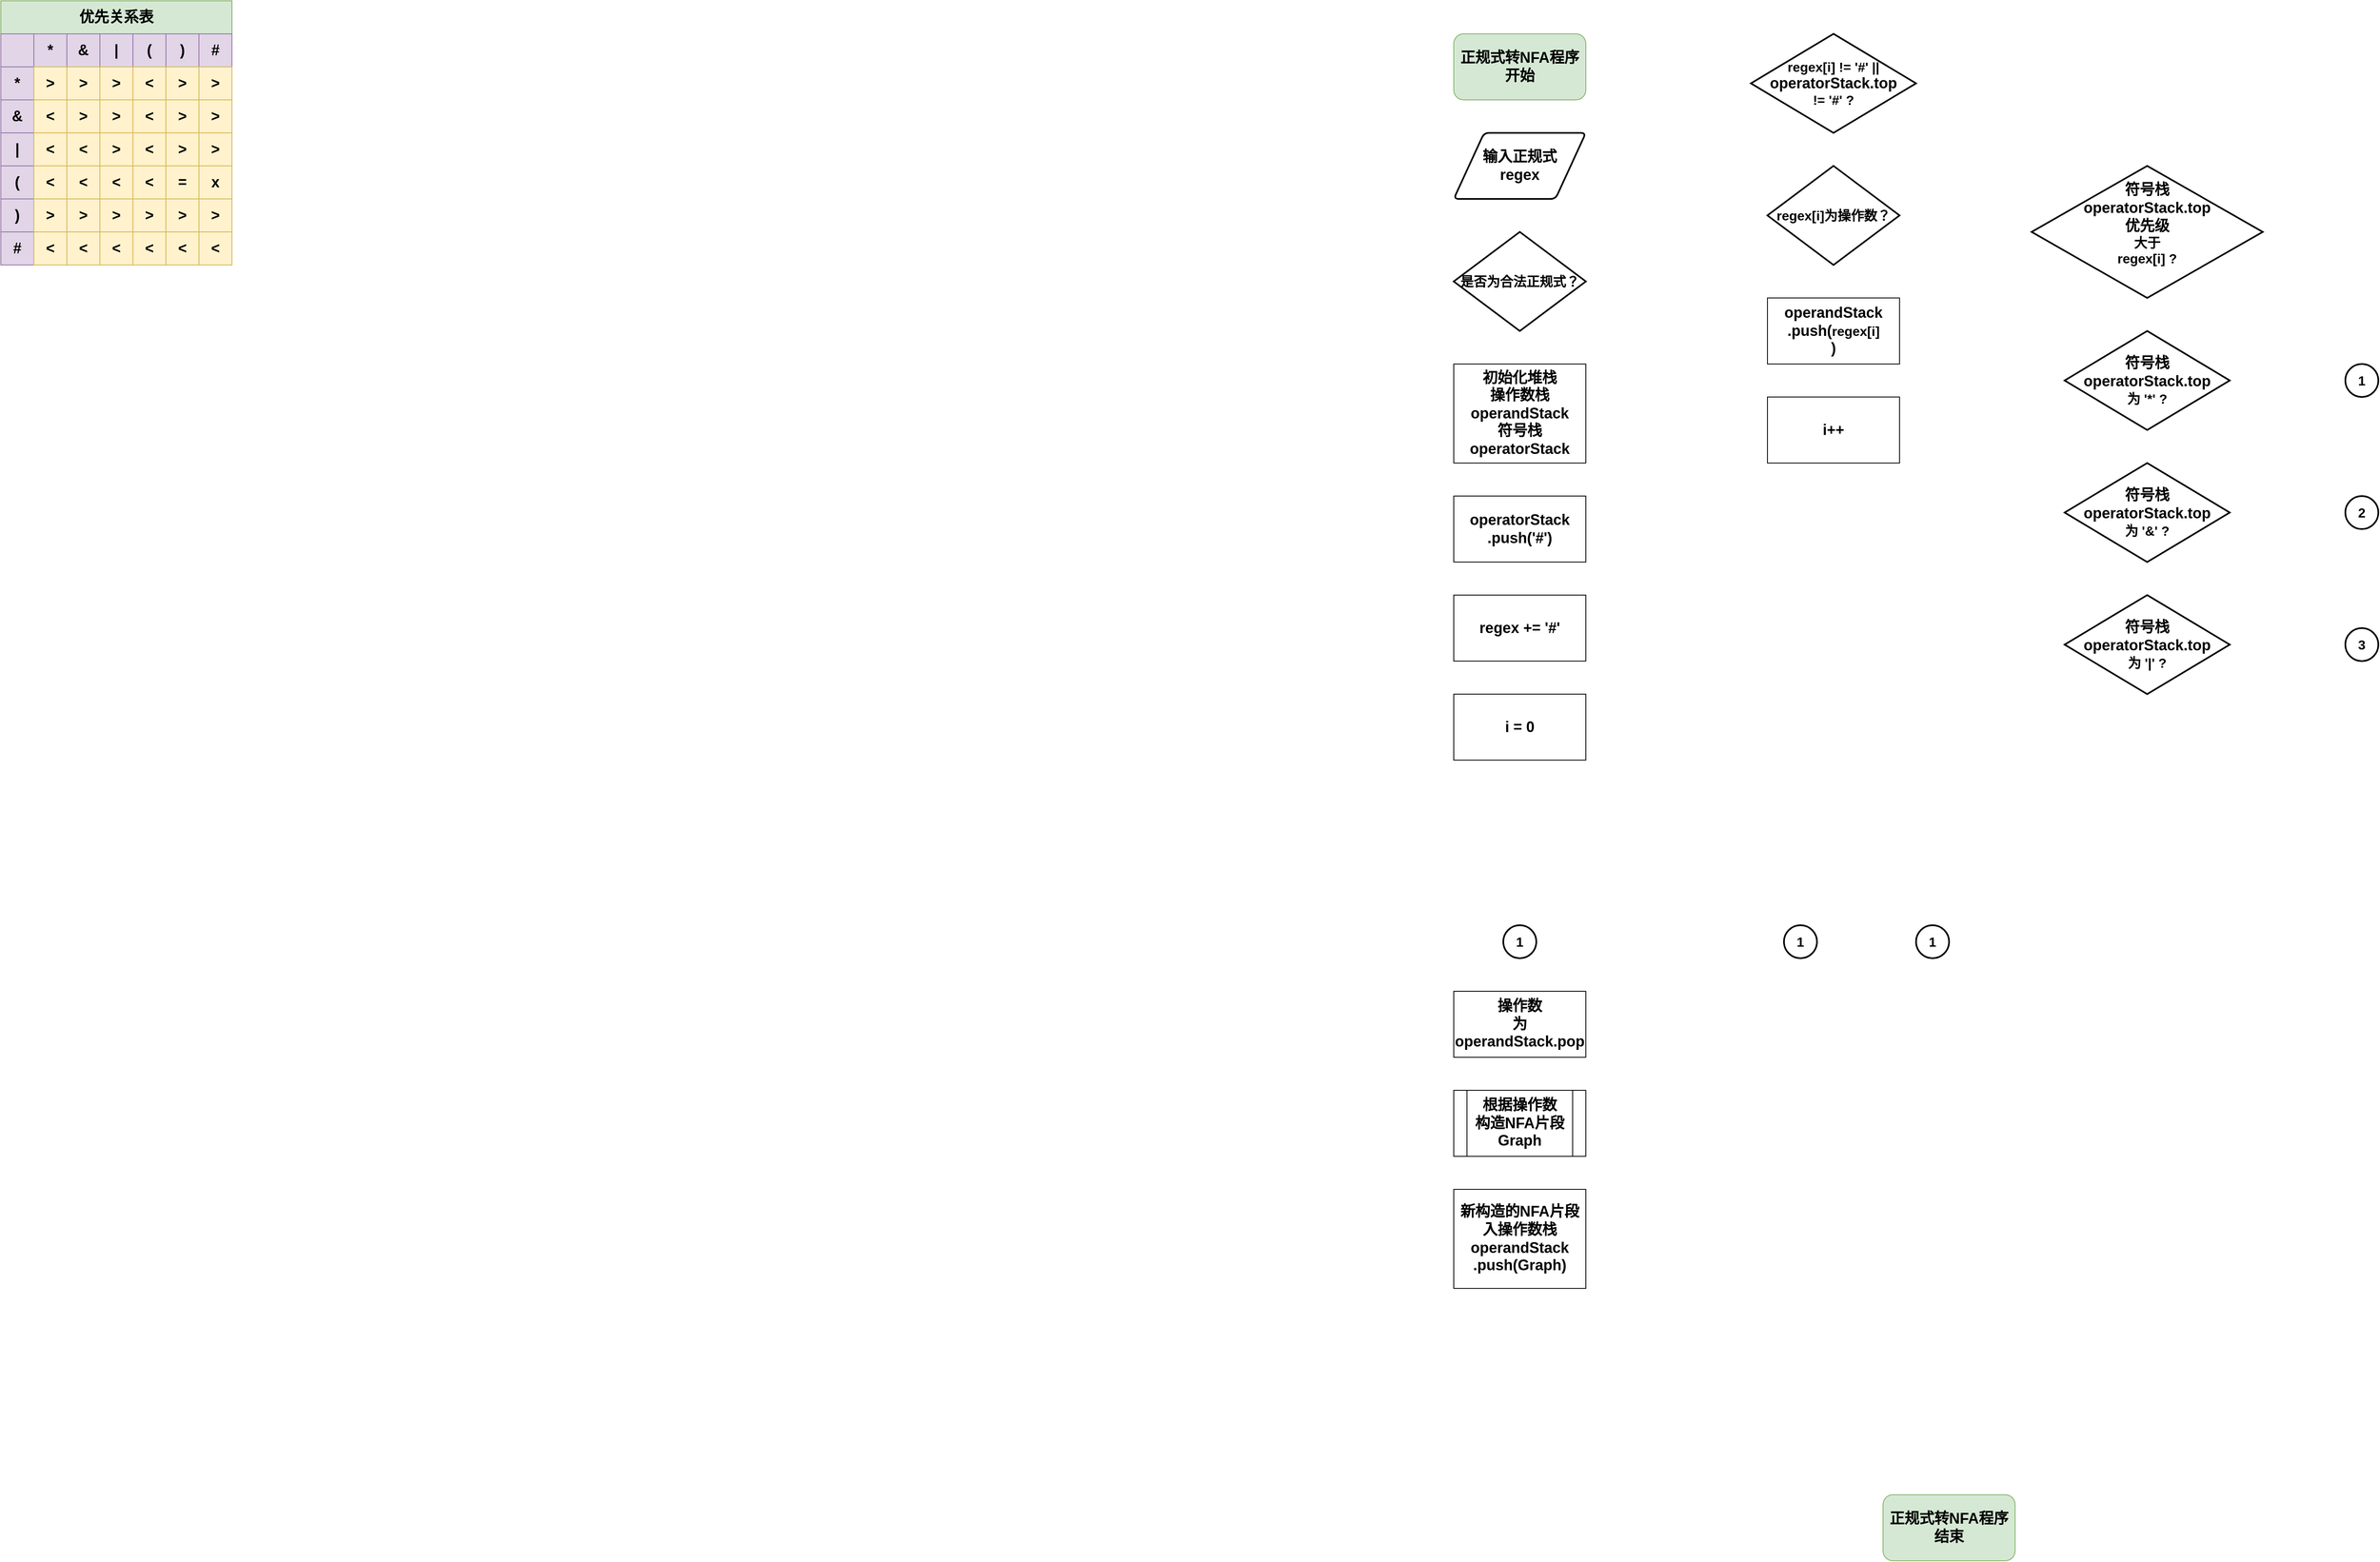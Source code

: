 <mxfile version="14.7.2" type="github">
  <diagram id="JaHIngfFHP9z-0MzOSH1" name="Page-1">
    <mxGraphModel dx="727" dy="893" grid="1" gridSize="10" guides="1" tooltips="1" connect="1" arrows="1" fold="1" page="1" pageScale="1" pageWidth="1654" pageHeight="2336" math="0" shadow="0">
      <root>
        <mxCell id="0" />
        <mxCell id="1" parent="0" />
        <mxCell id="HIaw6c_OQr-V_QlcpzKh-109" value="" style="group" vertex="1" connectable="0" parent="1">
          <mxGeometry width="280" height="320" as="geometry" />
        </mxCell>
        <mxCell id="HIaw6c_OQr-V_QlcpzKh-106" value="&lt;font style=&quot;font-size: 18px&quot;&gt;&lt;b&gt;优先关系表&lt;/b&gt;&lt;/font&gt;" style="rounded=0;whiteSpace=wrap;html=1;fillColor=#d5e8d4;strokeColor=#82b366;" vertex="1" parent="HIaw6c_OQr-V_QlcpzKh-109">
          <mxGeometry width="280" height="40" as="geometry" />
        </mxCell>
        <mxCell id="HIaw6c_OQr-V_QlcpzKh-15" value="" style="rounded=0;whiteSpace=wrap;html=1;fillColor=#e1d5e7;strokeColor=#9673a6;" vertex="1" parent="HIaw6c_OQr-V_QlcpzKh-109">
          <mxGeometry y="40" width="40" height="40" as="geometry" />
        </mxCell>
        <mxCell id="HIaw6c_OQr-V_QlcpzKh-16" value="&lt;font style=&quot;font-size: 18px&quot;&gt;&lt;b&gt;*&lt;/b&gt;&lt;/font&gt;" style="rounded=0;whiteSpace=wrap;html=1;fillColor=#e1d5e7;strokeColor=#9673a6;" vertex="1" parent="HIaw6c_OQr-V_QlcpzKh-109">
          <mxGeometry y="80" width="40" height="40" as="geometry" />
        </mxCell>
        <mxCell id="HIaw6c_OQr-V_QlcpzKh-17" value="&lt;font style=&quot;font-size: 18px&quot;&gt;&lt;b&gt;*&lt;/b&gt;&lt;/font&gt;" style="rounded=0;whiteSpace=wrap;html=1;fillColor=#e1d5e7;strokeColor=#9673a6;" vertex="1" parent="HIaw6c_OQr-V_QlcpzKh-109">
          <mxGeometry x="40" y="40" width="40" height="40" as="geometry" />
        </mxCell>
        <mxCell id="HIaw6c_OQr-V_QlcpzKh-18" value="&lt;font style=&quot;font-size: 18px&quot;&gt;&lt;b&gt;&amp;gt;&lt;/b&gt;&lt;/font&gt;" style="rounded=0;whiteSpace=wrap;html=1;fillColor=#fff2cc;strokeColor=#d6b656;" vertex="1" parent="HIaw6c_OQr-V_QlcpzKh-109">
          <mxGeometry x="40" y="80" width="40" height="40" as="geometry" />
        </mxCell>
        <mxCell id="HIaw6c_OQr-V_QlcpzKh-19" value="&lt;font style=&quot;font-size: 18px&quot;&gt;&lt;b&gt;&amp;amp;&lt;/b&gt;&lt;/font&gt;" style="rounded=0;whiteSpace=wrap;html=1;fillColor=#e1d5e7;strokeColor=#9673a6;" vertex="1" parent="HIaw6c_OQr-V_QlcpzKh-109">
          <mxGeometry x="80" y="40" width="40" height="40" as="geometry" />
        </mxCell>
        <mxCell id="HIaw6c_OQr-V_QlcpzKh-20" value="&lt;b style=&quot;font-size: 18px&quot;&gt;&amp;gt;&lt;/b&gt;" style="rounded=0;whiteSpace=wrap;html=1;fillColor=#fff2cc;strokeColor=#d6b656;" vertex="1" parent="HIaw6c_OQr-V_QlcpzKh-109">
          <mxGeometry x="80" y="80" width="40" height="40" as="geometry" />
        </mxCell>
        <mxCell id="HIaw6c_OQr-V_QlcpzKh-21" value="&lt;font style=&quot;font-size: 18px&quot;&gt;&lt;b&gt;|&lt;/b&gt;&lt;/font&gt;" style="rounded=0;whiteSpace=wrap;html=1;fillColor=#e1d5e7;strokeColor=#9673a6;" vertex="1" parent="HIaw6c_OQr-V_QlcpzKh-109">
          <mxGeometry x="120" y="40" width="40" height="40" as="geometry" />
        </mxCell>
        <mxCell id="HIaw6c_OQr-V_QlcpzKh-22" value="&lt;b style=&quot;font-size: 18px&quot;&gt;&amp;gt;&lt;/b&gt;" style="rounded=0;whiteSpace=wrap;html=1;fillColor=#fff2cc;strokeColor=#d6b656;" vertex="1" parent="HIaw6c_OQr-V_QlcpzKh-109">
          <mxGeometry x="120" y="80" width="40" height="40" as="geometry" />
        </mxCell>
        <mxCell id="HIaw6c_OQr-V_QlcpzKh-23" value="&lt;b style=&quot;font-size: 18px&quot;&gt;&amp;amp;&lt;/b&gt;" style="rounded=0;whiteSpace=wrap;html=1;fillColor=#e1d5e7;strokeColor=#9673a6;" vertex="1" parent="HIaw6c_OQr-V_QlcpzKh-109">
          <mxGeometry y="120" width="40" height="40" as="geometry" />
        </mxCell>
        <mxCell id="HIaw6c_OQr-V_QlcpzKh-24" value="&lt;b style=&quot;font-size: 18px&quot;&gt;|&lt;/b&gt;" style="rounded=0;whiteSpace=wrap;html=1;fillColor=#e1d5e7;strokeColor=#9673a6;" vertex="1" parent="HIaw6c_OQr-V_QlcpzKh-109">
          <mxGeometry y="160" width="40" height="40" as="geometry" />
        </mxCell>
        <mxCell id="HIaw6c_OQr-V_QlcpzKh-25" value="&lt;b style=&quot;font-size: 18px&quot;&gt;&amp;lt;&lt;/b&gt;" style="rounded=0;whiteSpace=wrap;html=1;fillColor=#fff2cc;strokeColor=#d6b656;" vertex="1" parent="HIaw6c_OQr-V_QlcpzKh-109">
          <mxGeometry x="40" y="120" width="40" height="40" as="geometry" />
        </mxCell>
        <mxCell id="HIaw6c_OQr-V_QlcpzKh-26" value="&lt;b style=&quot;font-size: 18px&quot;&gt;&amp;lt;&lt;/b&gt;" style="rounded=0;whiteSpace=wrap;html=1;fillColor=#fff2cc;strokeColor=#d6b656;" vertex="1" parent="HIaw6c_OQr-V_QlcpzKh-109">
          <mxGeometry x="40" y="160" width="40" height="40" as="geometry" />
        </mxCell>
        <mxCell id="HIaw6c_OQr-V_QlcpzKh-27" value="&lt;b style=&quot;font-size: 18px&quot;&gt;&amp;gt;&lt;/b&gt;" style="rounded=0;whiteSpace=wrap;html=1;fillColor=#fff2cc;strokeColor=#d6b656;" vertex="1" parent="HIaw6c_OQr-V_QlcpzKh-109">
          <mxGeometry x="80" y="120" width="40" height="40" as="geometry" />
        </mxCell>
        <mxCell id="HIaw6c_OQr-V_QlcpzKh-28" value="&lt;b style=&quot;font-size: 18px&quot;&gt;&amp;lt;&lt;/b&gt;" style="rounded=0;whiteSpace=wrap;html=1;fillColor=#fff2cc;strokeColor=#d6b656;" vertex="1" parent="HIaw6c_OQr-V_QlcpzKh-109">
          <mxGeometry x="80" y="160" width="40" height="40" as="geometry" />
        </mxCell>
        <mxCell id="HIaw6c_OQr-V_QlcpzKh-29" value="&lt;b style=&quot;font-size: 18px&quot;&gt;&amp;gt;&lt;/b&gt;" style="rounded=0;whiteSpace=wrap;html=1;fillColor=#fff2cc;strokeColor=#d6b656;" vertex="1" parent="HIaw6c_OQr-V_QlcpzKh-109">
          <mxGeometry x="120" y="120" width="40" height="40" as="geometry" />
        </mxCell>
        <mxCell id="HIaw6c_OQr-V_QlcpzKh-30" value="&lt;b style=&quot;font-size: 18px&quot;&gt;&amp;gt;&lt;/b&gt;" style="rounded=0;whiteSpace=wrap;html=1;fillColor=#fff2cc;strokeColor=#d6b656;" vertex="1" parent="HIaw6c_OQr-V_QlcpzKh-109">
          <mxGeometry x="120" y="160" width="40" height="40" as="geometry" />
        </mxCell>
        <mxCell id="HIaw6c_OQr-V_QlcpzKh-31" value="&lt;font style=&quot;font-size: 18px&quot;&gt;&lt;b&gt;(&lt;/b&gt;&lt;/font&gt;" style="rounded=0;whiteSpace=wrap;html=1;fillColor=#e1d5e7;strokeColor=#9673a6;" vertex="1" parent="HIaw6c_OQr-V_QlcpzKh-109">
          <mxGeometry x="160" y="40" width="40" height="40" as="geometry" />
        </mxCell>
        <mxCell id="HIaw6c_OQr-V_QlcpzKh-32" value="&lt;b style=&quot;font-size: 18px&quot;&gt;&amp;lt;&lt;/b&gt;" style="rounded=0;whiteSpace=wrap;html=1;fillColor=#fff2cc;strokeColor=#d6b656;" vertex="1" parent="HIaw6c_OQr-V_QlcpzKh-109">
          <mxGeometry x="160" y="80" width="40" height="40" as="geometry" />
        </mxCell>
        <mxCell id="HIaw6c_OQr-V_QlcpzKh-33" value="&lt;font style=&quot;font-size: 18px&quot;&gt;&lt;b&gt;)&lt;/b&gt;&lt;/font&gt;" style="rounded=0;whiteSpace=wrap;html=1;fillColor=#e1d5e7;strokeColor=#9673a6;" vertex="1" parent="HIaw6c_OQr-V_QlcpzKh-109">
          <mxGeometry x="200" y="40" width="40" height="40" as="geometry" />
        </mxCell>
        <mxCell id="HIaw6c_OQr-V_QlcpzKh-34" value="&lt;b style=&quot;font-size: 18px&quot;&gt;&amp;gt;&lt;/b&gt;" style="rounded=0;whiteSpace=wrap;html=1;fillColor=#fff2cc;strokeColor=#d6b656;" vertex="1" parent="HIaw6c_OQr-V_QlcpzKh-109">
          <mxGeometry x="200" y="80" width="40" height="40" as="geometry" />
        </mxCell>
        <mxCell id="HIaw6c_OQr-V_QlcpzKh-35" value="&lt;font style=&quot;font-size: 18px&quot;&gt;&lt;b&gt;#&lt;/b&gt;&lt;/font&gt;" style="rounded=0;whiteSpace=wrap;html=1;fillColor=#e1d5e7;strokeColor=#9673a6;" vertex="1" parent="HIaw6c_OQr-V_QlcpzKh-109">
          <mxGeometry x="240" y="40" width="40" height="40" as="geometry" />
        </mxCell>
        <mxCell id="HIaw6c_OQr-V_QlcpzKh-36" value="&lt;b style=&quot;font-size: 18px&quot;&gt;&amp;gt;&lt;/b&gt;" style="rounded=0;whiteSpace=wrap;html=1;fillColor=#fff2cc;strokeColor=#d6b656;" vertex="1" parent="HIaw6c_OQr-V_QlcpzKh-109">
          <mxGeometry x="240" y="80" width="40" height="40" as="geometry" />
        </mxCell>
        <mxCell id="HIaw6c_OQr-V_QlcpzKh-39" value="&lt;b style=&quot;font-size: 18px&quot;&gt;&amp;lt;&lt;/b&gt;" style="rounded=0;whiteSpace=wrap;html=1;fillColor=#fff2cc;strokeColor=#d6b656;" vertex="1" parent="HIaw6c_OQr-V_QlcpzKh-109">
          <mxGeometry x="160" y="120" width="40" height="40" as="geometry" />
        </mxCell>
        <mxCell id="HIaw6c_OQr-V_QlcpzKh-40" value="&lt;b style=&quot;font-size: 18px&quot;&gt;&amp;lt;&lt;/b&gt;" style="rounded=0;whiteSpace=wrap;html=1;fillColor=#fff2cc;strokeColor=#d6b656;" vertex="1" parent="HIaw6c_OQr-V_QlcpzKh-109">
          <mxGeometry x="160" y="160" width="40" height="40" as="geometry" />
        </mxCell>
        <mxCell id="HIaw6c_OQr-V_QlcpzKh-41" value="&lt;b style=&quot;font-size: 18px&quot;&gt;&amp;gt;&lt;/b&gt;" style="rounded=0;whiteSpace=wrap;html=1;fillColor=#fff2cc;strokeColor=#d6b656;" vertex="1" parent="HIaw6c_OQr-V_QlcpzKh-109">
          <mxGeometry x="200" y="120" width="40" height="40" as="geometry" />
        </mxCell>
        <mxCell id="HIaw6c_OQr-V_QlcpzKh-42" value="&lt;b style=&quot;font-size: 18px&quot;&gt;&amp;gt;&lt;/b&gt;" style="rounded=0;whiteSpace=wrap;html=1;fillColor=#fff2cc;strokeColor=#d6b656;" vertex="1" parent="HIaw6c_OQr-V_QlcpzKh-109">
          <mxGeometry x="200" y="160" width="40" height="40" as="geometry" />
        </mxCell>
        <mxCell id="HIaw6c_OQr-V_QlcpzKh-43" value="&lt;b style=&quot;font-size: 18px&quot;&gt;&amp;gt;&lt;/b&gt;" style="rounded=0;whiteSpace=wrap;html=1;fillColor=#fff2cc;strokeColor=#d6b656;" vertex="1" parent="HIaw6c_OQr-V_QlcpzKh-109">
          <mxGeometry x="240" y="120" width="40" height="40" as="geometry" />
        </mxCell>
        <mxCell id="HIaw6c_OQr-V_QlcpzKh-44" value="&lt;b style=&quot;font-size: 18px&quot;&gt;&amp;gt;&lt;/b&gt;" style="rounded=0;whiteSpace=wrap;html=1;fillColor=#fff2cc;strokeColor=#d6b656;" vertex="1" parent="HIaw6c_OQr-V_QlcpzKh-109">
          <mxGeometry x="240" y="160" width="40" height="40" as="geometry" />
        </mxCell>
        <mxCell id="HIaw6c_OQr-V_QlcpzKh-47" value="&lt;b style=&quot;font-size: 18px&quot;&gt;(&lt;/b&gt;" style="rounded=0;whiteSpace=wrap;html=1;fillColor=#e1d5e7;strokeColor=#9673a6;" vertex="1" parent="HIaw6c_OQr-V_QlcpzKh-109">
          <mxGeometry y="200" width="40" height="40" as="geometry" />
        </mxCell>
        <mxCell id="HIaw6c_OQr-V_QlcpzKh-48" value="&lt;b style=&quot;font-size: 18px&quot;&gt;)&lt;/b&gt;" style="rounded=0;whiteSpace=wrap;html=1;fillColor=#e1d5e7;strokeColor=#9673a6;" vertex="1" parent="HIaw6c_OQr-V_QlcpzKh-109">
          <mxGeometry y="240" width="40" height="40" as="geometry" />
        </mxCell>
        <mxCell id="HIaw6c_OQr-V_QlcpzKh-49" value="&lt;b style=&quot;font-size: 18px&quot;&gt;&amp;lt;&lt;/b&gt;" style="rounded=0;whiteSpace=wrap;html=1;fillColor=#fff2cc;strokeColor=#d6b656;" vertex="1" parent="HIaw6c_OQr-V_QlcpzKh-109">
          <mxGeometry x="40" y="200" width="40" height="40" as="geometry" />
        </mxCell>
        <mxCell id="HIaw6c_OQr-V_QlcpzKh-50" value="&lt;b style=&quot;font-size: 18px&quot;&gt;&amp;gt;&lt;/b&gt;" style="rounded=0;whiteSpace=wrap;html=1;fillColor=#fff2cc;strokeColor=#d6b656;" vertex="1" parent="HIaw6c_OQr-V_QlcpzKh-109">
          <mxGeometry x="40" y="240" width="40" height="40" as="geometry" />
        </mxCell>
        <mxCell id="HIaw6c_OQr-V_QlcpzKh-51" value="&lt;b style=&quot;font-size: 18px&quot;&gt;&amp;lt;&lt;/b&gt;" style="rounded=0;whiteSpace=wrap;html=1;fillColor=#fff2cc;strokeColor=#d6b656;" vertex="1" parent="HIaw6c_OQr-V_QlcpzKh-109">
          <mxGeometry x="80" y="200" width="40" height="40" as="geometry" />
        </mxCell>
        <mxCell id="HIaw6c_OQr-V_QlcpzKh-52" value="&lt;b style=&quot;font-size: 18px&quot;&gt;&amp;gt;&lt;/b&gt;" style="rounded=0;whiteSpace=wrap;html=1;fillColor=#fff2cc;strokeColor=#d6b656;" vertex="1" parent="HIaw6c_OQr-V_QlcpzKh-109">
          <mxGeometry x="80" y="240" width="40" height="40" as="geometry" />
        </mxCell>
        <mxCell id="HIaw6c_OQr-V_QlcpzKh-53" value="&lt;b style=&quot;font-size: 18px&quot;&gt;&amp;lt;&lt;/b&gt;" style="rounded=0;whiteSpace=wrap;html=1;fillColor=#fff2cc;strokeColor=#d6b656;" vertex="1" parent="HIaw6c_OQr-V_QlcpzKh-109">
          <mxGeometry x="120" y="200" width="40" height="40" as="geometry" />
        </mxCell>
        <mxCell id="HIaw6c_OQr-V_QlcpzKh-54" value="&lt;b style=&quot;font-size: 18px&quot;&gt;&amp;gt;&lt;/b&gt;" style="rounded=0;whiteSpace=wrap;html=1;fillColor=#fff2cc;strokeColor=#d6b656;" vertex="1" parent="HIaw6c_OQr-V_QlcpzKh-109">
          <mxGeometry x="120" y="240" width="40" height="40" as="geometry" />
        </mxCell>
        <mxCell id="HIaw6c_OQr-V_QlcpzKh-55" value="&lt;b style=&quot;font-size: 18px&quot;&gt;#&lt;/b&gt;" style="rounded=0;whiteSpace=wrap;html=1;fillColor=#e1d5e7;strokeColor=#9673a6;" vertex="1" parent="HIaw6c_OQr-V_QlcpzKh-109">
          <mxGeometry y="280" width="40" height="40" as="geometry" />
        </mxCell>
        <mxCell id="HIaw6c_OQr-V_QlcpzKh-57" value="&lt;span style=&quot;font-size: 18px&quot;&gt;&lt;b&gt;&amp;lt;&lt;/b&gt;&lt;/span&gt;" style="rounded=0;whiteSpace=wrap;html=1;fillColor=#fff2cc;strokeColor=#d6b656;" vertex="1" parent="HIaw6c_OQr-V_QlcpzKh-109">
          <mxGeometry x="40" y="280" width="40" height="40" as="geometry" />
        </mxCell>
        <mxCell id="HIaw6c_OQr-V_QlcpzKh-59" value="&lt;b style=&quot;font-size: 18px&quot;&gt;&amp;lt;&lt;/b&gt;" style="rounded=0;whiteSpace=wrap;html=1;fillColor=#fff2cc;strokeColor=#d6b656;" vertex="1" parent="HIaw6c_OQr-V_QlcpzKh-109">
          <mxGeometry x="80" y="280" width="40" height="40" as="geometry" />
        </mxCell>
        <mxCell id="HIaw6c_OQr-V_QlcpzKh-61" value="&lt;b style=&quot;font-size: 18px&quot;&gt;&amp;lt;&lt;/b&gt;" style="rounded=0;whiteSpace=wrap;html=1;fillColor=#fff2cc;strokeColor=#d6b656;" vertex="1" parent="HIaw6c_OQr-V_QlcpzKh-109">
          <mxGeometry x="120" y="280" width="40" height="40" as="geometry" />
        </mxCell>
        <mxCell id="HIaw6c_OQr-V_QlcpzKh-63" value="&lt;b style=&quot;font-size: 18px&quot;&gt;&amp;lt;&lt;/b&gt;" style="rounded=0;whiteSpace=wrap;html=1;fillColor=#fff2cc;strokeColor=#d6b656;" vertex="1" parent="HIaw6c_OQr-V_QlcpzKh-109">
          <mxGeometry x="160" y="200" width="40" height="40" as="geometry" />
        </mxCell>
        <mxCell id="HIaw6c_OQr-V_QlcpzKh-64" value="&lt;b style=&quot;font-size: 18px&quot;&gt;&amp;gt;&lt;/b&gt;" style="rounded=0;whiteSpace=wrap;html=1;fillColor=#fff2cc;strokeColor=#d6b656;" vertex="1" parent="HIaw6c_OQr-V_QlcpzKh-109">
          <mxGeometry x="160" y="240" width="40" height="40" as="geometry" />
        </mxCell>
        <mxCell id="HIaw6c_OQr-V_QlcpzKh-65" value="&lt;span style=&quot;font-size: 18px&quot;&gt;&lt;b&gt;=&lt;/b&gt;&lt;/span&gt;" style="rounded=0;whiteSpace=wrap;html=1;fillColor=#fff2cc;strokeColor=#d6b656;" vertex="1" parent="HIaw6c_OQr-V_QlcpzKh-109">
          <mxGeometry x="200" y="200" width="40" height="40" as="geometry" />
        </mxCell>
        <mxCell id="HIaw6c_OQr-V_QlcpzKh-66" value="&lt;b style=&quot;font-size: 18px&quot;&gt;&amp;gt;&lt;/b&gt;" style="rounded=0;whiteSpace=wrap;html=1;fillColor=#fff2cc;strokeColor=#d6b656;" vertex="1" parent="HIaw6c_OQr-V_QlcpzKh-109">
          <mxGeometry x="200" y="240" width="40" height="40" as="geometry" />
        </mxCell>
        <mxCell id="HIaw6c_OQr-V_QlcpzKh-67" value="&lt;span style=&quot;font-size: 18px&quot;&gt;&lt;b&gt;x&lt;/b&gt;&lt;/span&gt;" style="rounded=0;whiteSpace=wrap;html=1;fillColor=#fff2cc;strokeColor=#d6b656;" vertex="1" parent="HIaw6c_OQr-V_QlcpzKh-109">
          <mxGeometry x="240" y="200" width="40" height="40" as="geometry" />
        </mxCell>
        <mxCell id="HIaw6c_OQr-V_QlcpzKh-68" value="&lt;b style=&quot;font-size: 18px&quot;&gt;&amp;gt;&lt;/b&gt;" style="rounded=0;whiteSpace=wrap;html=1;fillColor=#fff2cc;strokeColor=#d6b656;" vertex="1" parent="HIaw6c_OQr-V_QlcpzKh-109">
          <mxGeometry x="240" y="240" width="40" height="40" as="geometry" />
        </mxCell>
        <mxCell id="HIaw6c_OQr-V_QlcpzKh-71" value="&lt;b style=&quot;font-size: 18px&quot;&gt;&amp;lt;&lt;/b&gt;" style="rounded=0;whiteSpace=wrap;html=1;fillColor=#fff2cc;strokeColor=#d6b656;" vertex="1" parent="HIaw6c_OQr-V_QlcpzKh-109">
          <mxGeometry x="160" y="280" width="40" height="40" as="geometry" />
        </mxCell>
        <mxCell id="HIaw6c_OQr-V_QlcpzKh-73" value="&lt;b style=&quot;font-size: 18px&quot;&gt;&amp;lt;&lt;/b&gt;" style="rounded=0;whiteSpace=wrap;html=1;fillColor=#fff2cc;strokeColor=#d6b656;" vertex="1" parent="HIaw6c_OQr-V_QlcpzKh-109">
          <mxGeometry x="200" y="280" width="40" height="40" as="geometry" />
        </mxCell>
        <mxCell id="HIaw6c_OQr-V_QlcpzKh-75" value="&lt;b style=&quot;font-size: 18px&quot;&gt;&amp;lt;&lt;/b&gt;" style="rounded=0;whiteSpace=wrap;html=1;fillColor=#fff2cc;strokeColor=#d6b656;" vertex="1" parent="HIaw6c_OQr-V_QlcpzKh-109">
          <mxGeometry x="240" y="280" width="40" height="40" as="geometry" />
        </mxCell>
        <mxCell id="HIaw6c_OQr-V_QlcpzKh-115" value="&lt;font style=&quot;font-size: 18px&quot;&gt;&lt;b&gt;输入正规式&lt;br&gt;regex&lt;br&gt;&lt;/b&gt;&lt;/font&gt;" style="shape=parallelogram;html=1;strokeWidth=2;perimeter=parallelogramPerimeter;whiteSpace=wrap;rounded=1;arcSize=12;size=0.23;" vertex="1" parent="1">
          <mxGeometry x="1760" y="160" width="160" height="80" as="geometry" />
        </mxCell>
        <mxCell id="HIaw6c_OQr-V_QlcpzKh-116" value="&lt;font size=&quot;3&quot;&gt;&lt;b&gt;是否为合法正规式？&lt;br&gt;&lt;/b&gt;&lt;/font&gt;" style="strokeWidth=2;html=1;shape=mxgraph.flowchart.decision;whiteSpace=wrap;" vertex="1" parent="1">
          <mxGeometry x="1760" y="280" width="160" height="120" as="geometry" />
        </mxCell>
        <mxCell id="HIaw6c_OQr-V_QlcpzKh-119" value="&lt;b style=&quot;font-size: 18px&quot;&gt;正规式转NFA程序开始&lt;/b&gt;" style="rounded=1;whiteSpace=wrap;html=1;fillColor=#d5e8d4;strokeColor=#82b366;" vertex="1" parent="1">
          <mxGeometry x="1760" y="40" width="160" height="80" as="geometry" />
        </mxCell>
        <mxCell id="HIaw6c_OQr-V_QlcpzKh-120" value="&lt;b style=&quot;font-size: 18px&quot;&gt;正规式转NFA程序结束&lt;/b&gt;" style="rounded=1;whiteSpace=wrap;html=1;fillColor=#d5e8d4;strokeColor=#82b366;" vertex="1" parent="1">
          <mxGeometry x="2280" y="1810" width="160" height="80" as="geometry" />
        </mxCell>
        <mxCell id="HIaw6c_OQr-V_QlcpzKh-121" value="&lt;font style=&quot;font-size: 18px&quot;&gt;&lt;b&gt;初始化堆栈&lt;br&gt;操作数栈operandStack&lt;br&gt;符号栈&lt;br&gt;operatorStack&lt;br&gt;&lt;/b&gt;&lt;/font&gt;" style="rounded=0;whiteSpace=wrap;html=1;" vertex="1" parent="1">
          <mxGeometry x="1760" y="440" width="160" height="120" as="geometry" />
        </mxCell>
        <mxCell id="HIaw6c_OQr-V_QlcpzKh-122" value="&lt;b style=&quot;font-size: 18px&quot;&gt;operatorStack&lt;br&gt;.push(&#39;#&#39;)&lt;/b&gt;" style="rounded=0;whiteSpace=wrap;html=1;" vertex="1" parent="1">
          <mxGeometry x="1760" y="600" width="160" height="80" as="geometry" />
        </mxCell>
        <mxCell id="HIaw6c_OQr-V_QlcpzKh-124" value="&lt;span style=&quot;font-size: 18px&quot;&gt;&lt;b&gt;regex += &#39;#&#39;&lt;/b&gt;&lt;/span&gt;" style="rounded=0;whiteSpace=wrap;html=1;" vertex="1" parent="1">
          <mxGeometry x="1760" y="720" width="160" height="80" as="geometry" />
        </mxCell>
        <mxCell id="HIaw6c_OQr-V_QlcpzKh-126" value="&lt;font size=&quot;3&quot;&gt;&lt;b&gt;regex[i] != &#39;#&#39; ||&lt;br&gt;&lt;/b&gt;&lt;/font&gt;&lt;b style=&quot;font-size: 18px&quot;&gt;operatorStack.top&lt;br&gt;&lt;/b&gt;&lt;font size=&quot;3&quot;&gt;&lt;b&gt;!= &#39;#&#39; ?&lt;br&gt;&lt;/b&gt;&lt;/font&gt;" style="strokeWidth=2;html=1;shape=mxgraph.flowchart.decision;whiteSpace=wrap;" vertex="1" parent="1">
          <mxGeometry x="2120" y="40" width="200" height="120" as="geometry" />
        </mxCell>
        <mxCell id="HIaw6c_OQr-V_QlcpzKh-127" value="&lt;span style=&quot;font-size: 18px&quot;&gt;&lt;b&gt;i = 0&lt;/b&gt;&lt;/span&gt;" style="rounded=0;whiteSpace=wrap;html=1;" vertex="1" parent="1">
          <mxGeometry x="1760" y="840" width="160" height="80" as="geometry" />
        </mxCell>
        <mxCell id="HIaw6c_OQr-V_QlcpzKh-128" value="&lt;b style=&quot;font-size: medium&quot;&gt;regex[i]为操作数？&lt;/b&gt;&lt;font size=&quot;3&quot;&gt;&lt;b&gt;&lt;br&gt;&lt;/b&gt;&lt;/font&gt;" style="strokeWidth=2;html=1;shape=mxgraph.flowchart.decision;whiteSpace=wrap;" vertex="1" parent="1">
          <mxGeometry x="2140" y="200" width="160" height="120" as="geometry" />
        </mxCell>
        <mxCell id="HIaw6c_OQr-V_QlcpzKh-130" value="&lt;b style=&quot;font-size: 18px&quot;&gt;operandStack&lt;br&gt;.push(&lt;/b&gt;&lt;b style=&quot;font-size: medium&quot;&gt;regex[i]&lt;/b&gt;&lt;b style=&quot;font-size: 18px&quot;&gt;&lt;br&gt;)&lt;/b&gt;" style="rounded=0;whiteSpace=wrap;html=1;" vertex="1" parent="1">
          <mxGeometry x="2140" y="360" width="160" height="80" as="geometry" />
        </mxCell>
        <mxCell id="HIaw6c_OQr-V_QlcpzKh-131" value="&lt;span style=&quot;font-size: 18px&quot;&gt;&lt;b&gt;i++&lt;/b&gt;&lt;/span&gt;" style="rounded=0;whiteSpace=wrap;html=1;" vertex="1" parent="1">
          <mxGeometry x="2140" y="480" width="160" height="80" as="geometry" />
        </mxCell>
        <mxCell id="HIaw6c_OQr-V_QlcpzKh-135" value="&lt;b style=&quot;font-size: 18px&quot;&gt;符号栈&lt;br&gt;&lt;/b&gt;&lt;b style=&quot;font-size: 18px&quot;&gt;operatorStack.top&lt;br&gt;优先级&lt;br&gt;&lt;/b&gt;&lt;font size=&quot;3&quot;&gt;&lt;b&gt;大于&lt;br&gt;&lt;/b&gt;&lt;/font&gt;&lt;b style=&quot;font-size: medium&quot;&gt;regex[i] ?&lt;/b&gt;&lt;font size=&quot;3&quot;&gt;&lt;b&gt;&lt;br&gt;&lt;br&gt;&lt;/b&gt;&lt;/font&gt;" style="strokeWidth=2;html=1;shape=mxgraph.flowchart.decision;whiteSpace=wrap;" vertex="1" parent="1">
          <mxGeometry x="2460" y="200" width="280" height="160" as="geometry" />
        </mxCell>
        <mxCell id="HIaw6c_OQr-V_QlcpzKh-136" value="&lt;b style=&quot;font-size: 18px&quot;&gt;符号栈&lt;br&gt;&lt;/b&gt;&lt;b style=&quot;font-size: 18px&quot;&gt;operatorStack.top&lt;br&gt;&lt;/b&gt;&lt;font size=&quot;3&quot;&gt;&lt;b&gt;为 &#39;*&#39; ?&lt;br&gt;&lt;/b&gt;&lt;/font&gt;" style="strokeWidth=2;html=1;shape=mxgraph.flowchart.decision;whiteSpace=wrap;" vertex="1" parent="1">
          <mxGeometry x="2500" y="400" width="200" height="120" as="geometry" />
        </mxCell>
        <mxCell id="HIaw6c_OQr-V_QlcpzKh-137" value="&lt;b style=&quot;font-size: 18px&quot;&gt;符号栈&lt;br&gt;&lt;/b&gt;&lt;b style=&quot;font-size: 18px&quot;&gt;operatorStack.top&lt;br&gt;&lt;/b&gt;&lt;font size=&quot;3&quot;&gt;&lt;b&gt;为 &#39;&amp;amp;&#39; ?&lt;br&gt;&lt;/b&gt;&lt;/font&gt;" style="strokeWidth=2;html=1;shape=mxgraph.flowchart.decision;whiteSpace=wrap;" vertex="1" parent="1">
          <mxGeometry x="2500" y="560" width="200" height="120" as="geometry" />
        </mxCell>
        <mxCell id="HIaw6c_OQr-V_QlcpzKh-138" value="&lt;b style=&quot;font-size: 18px&quot;&gt;符号栈&lt;br&gt;&lt;/b&gt;&lt;b style=&quot;font-size: 18px&quot;&gt;operatorStack.top&lt;br&gt;&lt;/b&gt;&lt;font size=&quot;3&quot;&gt;&lt;b&gt;为 &#39;|&#39; ?&lt;br&gt;&lt;/b&gt;&lt;/font&gt;" style="strokeWidth=2;html=1;shape=mxgraph.flowchart.decision;whiteSpace=wrap;" vertex="1" parent="1">
          <mxGeometry x="2500" y="720" width="200" height="120" as="geometry" />
        </mxCell>
        <mxCell id="HIaw6c_OQr-V_QlcpzKh-140" value="&lt;font size=&quot;3&quot;&gt;&lt;b&gt;1&lt;/b&gt;&lt;/font&gt;" style="strokeWidth=2;html=1;shape=mxgraph.flowchart.start_2;whiteSpace=wrap;" vertex="1" parent="1">
          <mxGeometry x="2840" y="440" width="40" height="40" as="geometry" />
        </mxCell>
        <mxCell id="HIaw6c_OQr-V_QlcpzKh-141" value="&lt;font size=&quot;3&quot;&gt;&lt;b&gt;2&lt;/b&gt;&lt;/font&gt;" style="strokeWidth=2;html=1;shape=mxgraph.flowchart.start_2;whiteSpace=wrap;" vertex="1" parent="1">
          <mxGeometry x="2840" y="600" width="40" height="40" as="geometry" />
        </mxCell>
        <mxCell id="HIaw6c_OQr-V_QlcpzKh-142" value="&lt;font size=&quot;3&quot;&gt;&lt;b&gt;3&lt;/b&gt;&lt;/font&gt;" style="strokeWidth=2;html=1;shape=mxgraph.flowchart.start_2;whiteSpace=wrap;" vertex="1" parent="1">
          <mxGeometry x="2840" y="760" width="40" height="40" as="geometry" />
        </mxCell>
        <mxCell id="HIaw6c_OQr-V_QlcpzKh-143" value="&lt;font size=&quot;3&quot;&gt;&lt;b&gt;1&lt;/b&gt;&lt;/font&gt;" style="strokeWidth=2;html=1;shape=mxgraph.flowchart.start_2;whiteSpace=wrap;" vertex="1" parent="1">
          <mxGeometry x="1820" y="1120" width="40" height="40" as="geometry" />
        </mxCell>
        <mxCell id="HIaw6c_OQr-V_QlcpzKh-144" value="&lt;font size=&quot;3&quot;&gt;&lt;b&gt;1&lt;/b&gt;&lt;/font&gt;" style="strokeWidth=2;html=1;shape=mxgraph.flowchart.start_2;whiteSpace=wrap;" vertex="1" parent="1">
          <mxGeometry x="2160" y="1120" width="40" height="40" as="geometry" />
        </mxCell>
        <mxCell id="HIaw6c_OQr-V_QlcpzKh-145" value="&lt;font size=&quot;3&quot;&gt;&lt;b&gt;1&lt;/b&gt;&lt;/font&gt;" style="strokeWidth=2;html=1;shape=mxgraph.flowchart.start_2;whiteSpace=wrap;" vertex="1" parent="1">
          <mxGeometry x="2320" y="1120" width="40" height="40" as="geometry" />
        </mxCell>
        <mxCell id="HIaw6c_OQr-V_QlcpzKh-146" value="&lt;span style=&quot;font-size: 18px&quot;&gt;&lt;b&gt;操作数&lt;br&gt;为&lt;br&gt;&lt;/b&gt;&lt;/span&gt;&lt;b style=&quot;font-size: 18px&quot;&gt;operandStack.pop&lt;/b&gt;&lt;span style=&quot;font-size: 18px&quot;&gt;&lt;b&gt;&lt;br&gt;&lt;/b&gt;&lt;/span&gt;" style="rounded=0;whiteSpace=wrap;html=1;" vertex="1" parent="1">
          <mxGeometry x="1760" y="1200" width="160" height="80" as="geometry" />
        </mxCell>
        <mxCell id="HIaw6c_OQr-V_QlcpzKh-148" value="&lt;font style=&quot;font-size: 18px&quot;&gt;&lt;b&gt;根据操作数&lt;br&gt;构造NFA片段&lt;br&gt;Graph&lt;br&gt;&lt;/b&gt;&lt;/font&gt;" style="shape=process;whiteSpace=wrap;html=1;backgroundOutline=1;" vertex="1" parent="1">
          <mxGeometry x="1760" y="1320" width="160" height="80" as="geometry" />
        </mxCell>
        <mxCell id="HIaw6c_OQr-V_QlcpzKh-149" value="&lt;span style=&quot;font-size: 18px&quot;&gt;&lt;b&gt;新构造的NFA片段入操作数栈&lt;br&gt;&lt;/b&gt;&lt;/span&gt;&lt;b style=&quot;font-size: 18px&quot;&gt;operandStack&lt;br&gt;&lt;/b&gt;&lt;span style=&quot;font-size: 18px&quot;&gt;&lt;b&gt;.push(Graph)&lt;br&gt;&lt;/b&gt;&lt;/span&gt;" style="rounded=0;whiteSpace=wrap;html=1;" vertex="1" parent="1">
          <mxGeometry x="1760" y="1440" width="160" height="120" as="geometry" />
        </mxCell>
      </root>
    </mxGraphModel>
  </diagram>
</mxfile>
